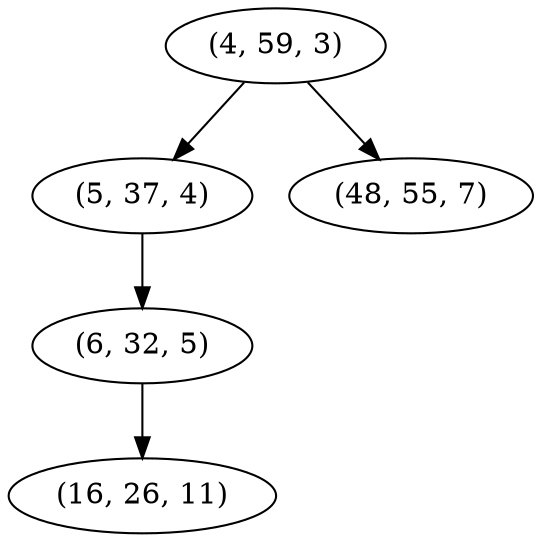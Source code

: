 digraph tree {
    "(4, 59, 3)";
    "(5, 37, 4)";
    "(6, 32, 5)";
    "(16, 26, 11)";
    "(48, 55, 7)";
    "(4, 59, 3)" -> "(5, 37, 4)";
    "(4, 59, 3)" -> "(48, 55, 7)";
    "(5, 37, 4)" -> "(6, 32, 5)";
    "(6, 32, 5)" -> "(16, 26, 11)";
}
